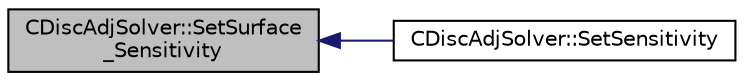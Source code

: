 digraph "CDiscAdjSolver::SetSurface_Sensitivity"
{
  edge [fontname="Helvetica",fontsize="10",labelfontname="Helvetica",labelfontsize="10"];
  node [fontname="Helvetica",fontsize="10",shape=record];
  rankdir="LR";
  Node365 [label="CDiscAdjSolver::SetSurface\l_Sensitivity",height=0.2,width=0.4,color="black", fillcolor="grey75", style="filled", fontcolor="black"];
  Node365 -> Node366 [dir="back",color="midnightblue",fontsize="10",style="solid",fontname="Helvetica"];
  Node366 [label="CDiscAdjSolver::SetSensitivity",height=0.2,width=0.4,color="black", fillcolor="white", style="filled",URL="$class_c_disc_adj_solver.html#a4ebcf3eed43458a8960948210dc7444f",tooltip="Extract and set the geometrical sensitivity. "];
}
